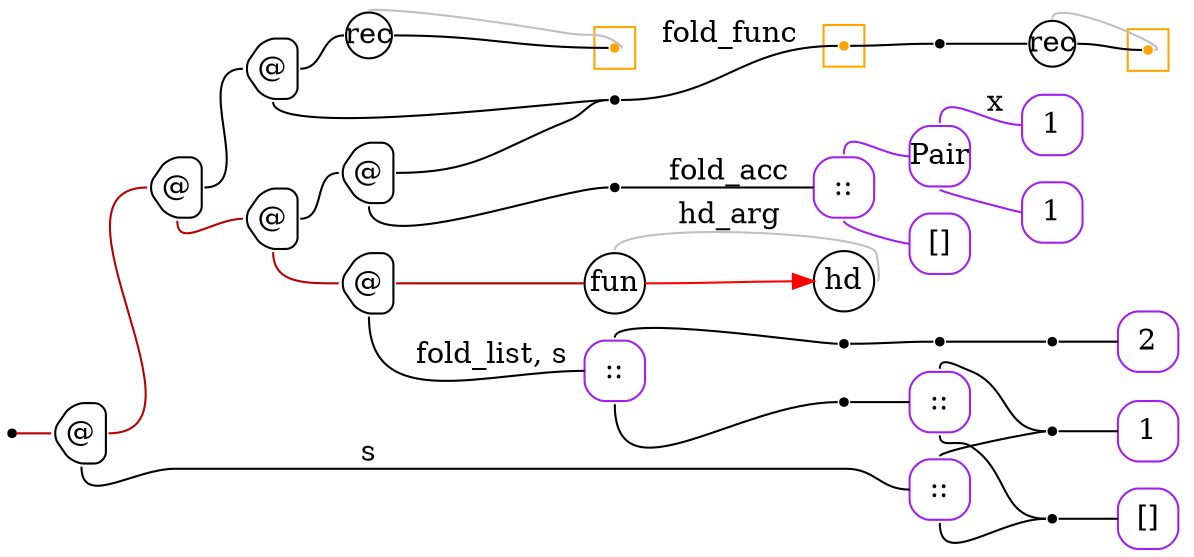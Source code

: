 digraph G {
  rankdir=LR;
  edge[arrowhead=none,arrowtail=none];
  node[fixedsize=true,shape=circle]
  size="9.201041666666667,5.219270833333334";
  labeldistance=0;
  nodesep=.175;
  ranksep=.175;

 nd1[shape=point];
   nd15[label="1",tooltip="nd15-ConstGraph",style=rounded,orientation=90,shape=square,width=.4,height=.4,color="purple"];
   nd21[label="2",tooltip="nd21-ConstGraph",style=rounded,orientation=90,shape=square,width=.4,height=.4,color="purple"];
   nd27[label="1",tooltip="nd27-ConstGraph",style=rounded,orientation=90,shape=square,width=.4,height=.4,color="purple"];
   nd32[label="[]",tooltip="nd32-ConstEmptyGraph",style=rounded,orientation=90,shape=square,width=.4,height=.4,color="purple"];
   nd363[label="::",tooltip="nd363-ConstListGraph",style=rounded,orientation=90,shape=square,width=.4,height=.4,color="purple"];
 subgraph cluster_nd174 {
   graph[style=fill,color="orange"];
   ndcluster_nd174[tooltip="nd174",orientation=90,shape=point,color="orange"];
 };
 nd379[label="rec",tooltip="nd379-RecurGraph",style=rounded,width=.3,height=.3,color="#000000"];
   subgraph cluster_nd383 {
     graph[style=fill,color="orange"];
     ndcluster_nd383[tooltip="nd383",orientation=90,shape=point,color="orange"];
   };
   nd565[label="::",tooltip="nd565-ConstListGraph",style=rounded,orientation=90,shape=square,width=.4,height=.4,color="purple"];
 nd568[label=" ",tooltip="nd568-ContractGraph",style=rounded,orientation=90,shape=point];
 nd673[label=" ",tooltip="nd673-ContractGraph",style=rounded,orientation=90,shape=point];
   nd592[label="1",tooltip="nd592-ConstGraph",style=rounded,orientation=90,shape=square,width=.4,height=.4,color="purple"];
   nd596[label="[]",tooltip="nd596-ConstEmptyGraph",style=rounded,orientation=90,shape=square,width=.4,height=.4,color="purple"];
   nd686[label="Pair",tooltip="nd686-ConstPairGraph",style=rounded,orientation=90,shape=square,width=.4,height=.4,color="purple"];
   nd692[label="::",tooltip="nd692-ConstListGraph",style=rounded,orientation=90,shape=square,width=.4,height=.4,color="purple"];
 nd696[label="rec",tooltip="nd696-RecurGraph",style=rounded,width=.3,height=.3,color="#000000"];
   subgraph cluster_nd700 {
     graph[style=fill,color="orange"];
     ndcluster_nd700[tooltip="nd700",orientation=90,shape=point,color="orange"];
   };
 nd506[label="@",tooltip="nd506-AppGraph",style=rounded,orientation=90,shape=house,width=.4,height=.4,color="#000000"];
 nd507[label="@",tooltip="nd507-AppGraph",style=rounded,orientation=90,shape=house,width=.4,height=.4,color="#000000"];
 nd508[label="@",tooltip="nd508-AppGraph",style=rounded,orientation=90,shape=house,width=.4,height=.4,color="#000000"];
 nd511[label="@",tooltip="nd511-AppGraph",style=rounded,orientation=90,shape=house,width=.4,height=.4,color="#000000"];
 nd512[label="@",tooltip="nd512-AppGraph",style=rounded,orientation=90,shape=house,width=.4,height=.4,color="#000000"];
 nd515[label="@",tooltip="nd515-AppGraph",style=rounded,orientation=90,shape=house,width=.4,height=.4,color="#000000"];
 nd522[label=" ",tooltip="nd522-ContractGraph",style=rounded,orientation=90,shape=point];
 nd532[label=" ",tooltip="nd532-ContractGraph",style=rounded,orientation=90,shape=point];
 nd758[label=" ",tooltip="nd758-ContractGraph",style=rounded,orientation=90,shape=point];
 nd771[label=" ",tooltip="nd771-ContractGraph",style=rounded,orientation=90,shape=point];
 nd772[label=" ",tooltip="nd772-ContractGraph",style=rounded,orientation=90,shape=point];
   nd777[label="::",tooltip="nd777-ConstListGraph",style=rounded,orientation=90,shape=square,width=.4,height=.4,color="purple"];
 nd780[label=" ",tooltip="nd780-ContractGraph",style=rounded,orientation=90,shape=point];
 nd781[label=" ",tooltip="nd781-ContractGraph",style=rounded,orientation=90,shape=point];
 nd519[label="fun",tooltip="nd519-AbsGraph",style=rounded,width=.4,height=.4,color="#000000"];
 nd520[label="hd",tooltip="nd520-UnOpGraph",style=rounded,width=.4,height=.4,color="#000000"];

  nd363->nd780[tailport=n,headport=w];
  nd363->nd781[tailport=s,headport=w];
  ndcluster_nd174->nd673[tailport=e,headport=w];
  nd673->nd379[tailport=e,headport=w,color=black,arrowhead=none,arrowtail=none];
  nd780->nd27[tailport=e,headport=w];
  nd781->nd32[tailport=e,headport=w];
  nd568->nd21[tailport=e,headport=w];
  nd772->nd363[tailport=e,headport=w];
  nd379->ndcluster_nd383[dir=back,headport=e,tailport=n,color=grey,arrowhead=none,arrowtail=none];
  nd379->ndcluster_nd383[tailport=e,headport=w];
  nd519->nd520[tailport=e,headport=w,color=red,arrowhead=normal];
  nd519->nd520[dir=back,label="hd_arg",headport=e,tailport=n,color=grey,arrowhead=none,arrowtail=none];
  nd506->nd777[label="s",tailport=s,headport=w];
  nd508->nd696[tailport=e,headport=w,color=black,arrowhead=none,arrowtail=none];
  nd512->nd522[tailport=e,headport=w];
  nd515->nd519[tailport=e,headport=w,color="#b70000",arrowhead=none,arrowtail=none];
  nd511->nd512[tailport=e,headport=w];
  nd511->nd515[tailport=s,headport=w,color="#b70000",arrowhead=none,arrowtail=none];
  nd507->nd508[tailport=e,headport=w];
  nd507->nd511[tailport=s,headport=w,color="#b70000",arrowhead=none,arrowtail=none];
  nd508->nd522[tailport=s,headport=w];
  nd506->nd507[tailport=e,headport=w,color="#b70000",arrowhead=none,arrowtail=none];
  nd1->nd506[label="",tailport=e,headport=w,color="#b70000",arrowhead=none,arrowtail=none];
  nd512->nd532[tailport=s,headport=w];
  nd515->nd565[label="fold_list, s",tailport=s,headport=w];
  nd532->nd692[label="fold_acc",tailport=e,headport=w];
  nd522->ndcluster_nd174[label="fold_func",tailport=e,headport=w];
  nd565->nd771[tailport=n,headport=w];
  nd565->nd772[tailport=s,headport=w];
  nd758->nd568[tailport=e,headport=w];
  nd686->nd592[tailport=s,headport=w,color=purple,arrowhead=none,arrowtail=none];
  nd692->nd686[tailport=n,headport=w,color=purple,arrowhead=none,arrowtail=none];
  nd692->nd596[tailport=s,headport=w,color=purple,arrowhead=none,arrowtail=none];
  nd686->nd15[label="x",tailport=n,headport=w,color=purple,arrowhead=none,arrowtail=none];
  nd696->ndcluster_nd700[dir=back,headport=e,tailport=n,color=grey,arrowhead=none,arrowtail=none];
  nd696->ndcluster_nd700[tailport=e,headport=w];
  nd771->nd758[tailport=e,headport=w];
  nd777->nd780[tailport=n,headport=w];
  nd777->nd781[tailport=s,headport=w];
}